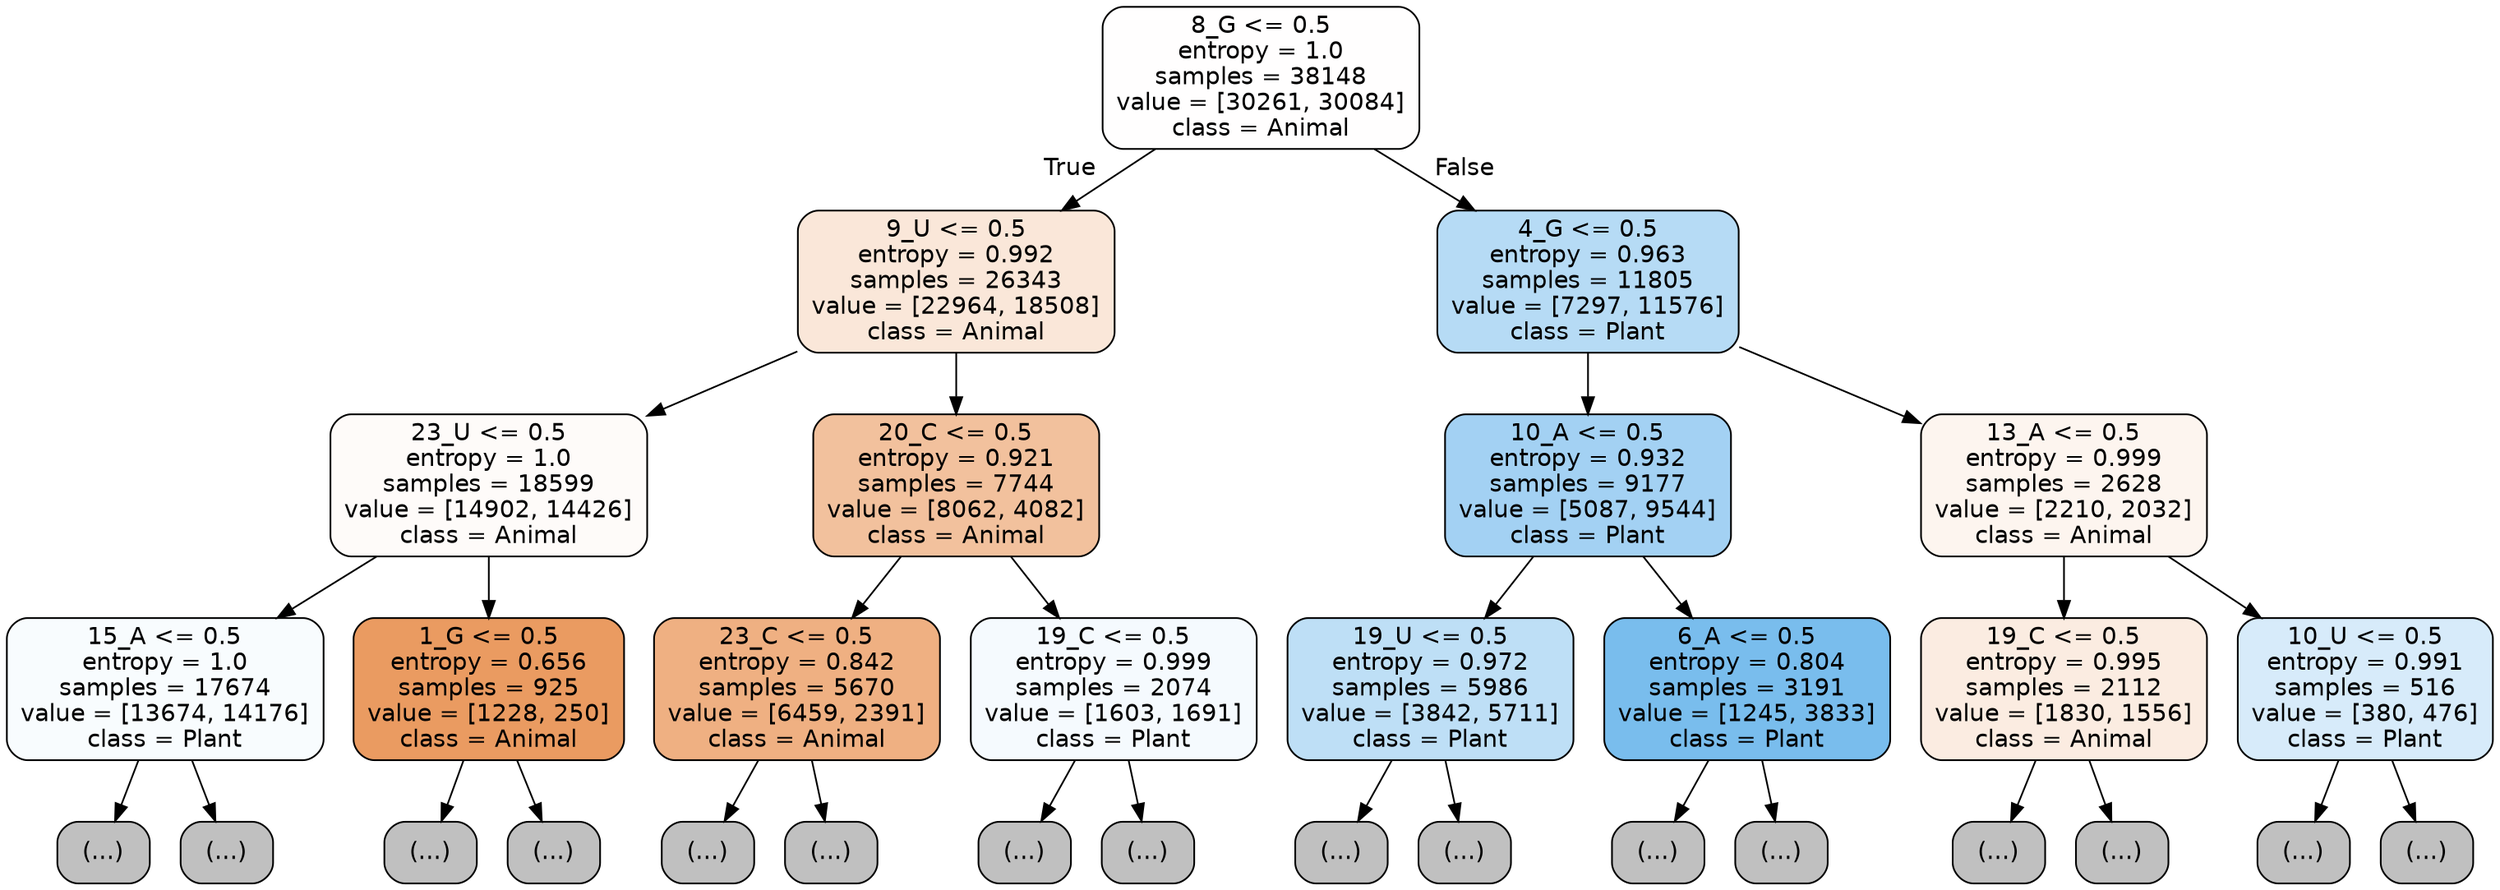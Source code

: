 digraph Tree {
node [shape=box, style="filled, rounded", color="black", fontname="helvetica"] ;
edge [fontname="helvetica"] ;
0 [label="8_G <= 0.5\nentropy = 1.0\nsamples = 38148\nvalue = [30261, 30084]\nclass = Animal", fillcolor="#fffefe"] ;
1 [label="9_U <= 0.5\nentropy = 0.992\nsamples = 26343\nvalue = [22964, 18508]\nclass = Animal", fillcolor="#fae7d9"] ;
0 -> 1 [labeldistance=2.5, labelangle=45, headlabel="True"] ;
2 [label="23_U <= 0.5\nentropy = 1.0\nsamples = 18599\nvalue = [14902, 14426]\nclass = Animal", fillcolor="#fefbf9"] ;
1 -> 2 ;
3 [label="15_A <= 0.5\nentropy = 1.0\nsamples = 17674\nvalue = [13674, 14176]\nclass = Plant", fillcolor="#f8fcfe"] ;
2 -> 3 ;
4 [label="(...)", fillcolor="#C0C0C0"] ;
3 -> 4 ;
6411 [label="(...)", fillcolor="#C0C0C0"] ;
3 -> 6411 ;
8590 [label="1_G <= 0.5\nentropy = 0.656\nsamples = 925\nvalue = [1228, 250]\nclass = Animal", fillcolor="#ea9b61"] ;
2 -> 8590 ;
8591 [label="(...)", fillcolor="#C0C0C0"] ;
8590 -> 8591 ;
8960 [label="(...)", fillcolor="#C0C0C0"] ;
8590 -> 8960 ;
9029 [label="20_C <= 0.5\nentropy = 0.921\nsamples = 7744\nvalue = [8062, 4082]\nclass = Animal", fillcolor="#f2c19d"] ;
1 -> 9029 ;
9030 [label="23_C <= 0.5\nentropy = 0.842\nsamples = 5670\nvalue = [6459, 2391]\nclass = Animal", fillcolor="#efb082"] ;
9029 -> 9030 ;
9031 [label="(...)", fillcolor="#C0C0C0"] ;
9030 -> 9031 ;
11692 [label="(...)", fillcolor="#C0C0C0"] ;
9030 -> 11692 ;
11787 [label="19_C <= 0.5\nentropy = 0.999\nsamples = 2074\nvalue = [1603, 1691]\nclass = Plant", fillcolor="#f5fafe"] ;
9029 -> 11787 ;
11788 [label="(...)", fillcolor="#C0C0C0"] ;
11787 -> 11788 ;
12481 [label="(...)", fillcolor="#C0C0C0"] ;
11787 -> 12481 ;
12686 [label="4_G <= 0.5\nentropy = 0.963\nsamples = 11805\nvalue = [7297, 11576]\nclass = Plant", fillcolor="#b6dbf5"] ;
0 -> 12686 [labeldistance=2.5, labelangle=-45, headlabel="False"] ;
12687 [label="10_A <= 0.5\nentropy = 0.932\nsamples = 9177\nvalue = [5087, 9544]\nclass = Plant", fillcolor="#a3d1f3"] ;
12686 -> 12687 ;
12688 [label="19_U <= 0.5\nentropy = 0.972\nsamples = 5986\nvalue = [3842, 5711]\nclass = Plant", fillcolor="#bedff6"] ;
12687 -> 12688 ;
12689 [label="(...)", fillcolor="#C0C0C0"] ;
12688 -> 12689 ;
14324 [label="(...)", fillcolor="#C0C0C0"] ;
12688 -> 14324 ;
14907 [label="6_A <= 0.5\nentropy = 0.804\nsamples = 3191\nvalue = [1245, 3833]\nclass = Plant", fillcolor="#79bded"] ;
12687 -> 14907 ;
14908 [label="(...)", fillcolor="#C0C0C0"] ;
14907 -> 14908 ;
15535 [label="(...)", fillcolor="#C0C0C0"] ;
14907 -> 15535 ;
15734 [label="13_A <= 0.5\nentropy = 0.999\nsamples = 2628\nvalue = [2210, 2032]\nclass = Animal", fillcolor="#fdf5ef"] ;
12686 -> 15734 ;
15735 [label="19_C <= 0.5\nentropy = 0.995\nsamples = 2112\nvalue = [1830, 1556]\nclass = Animal", fillcolor="#fbece1"] ;
15734 -> 15735 ;
15736 [label="(...)", fillcolor="#C0C0C0"] ;
15735 -> 15736 ;
16487 [label="(...)", fillcolor="#C0C0C0"] ;
15735 -> 16487 ;
16738 [label="10_U <= 0.5\nentropy = 0.991\nsamples = 516\nvalue = [380, 476]\nclass = Plant", fillcolor="#d7ebfa"] ;
15734 -> 16738 ;
16739 [label="(...)", fillcolor="#C0C0C0"] ;
16738 -> 16739 ;
16982 [label="(...)", fillcolor="#C0C0C0"] ;
16738 -> 16982 ;
}
